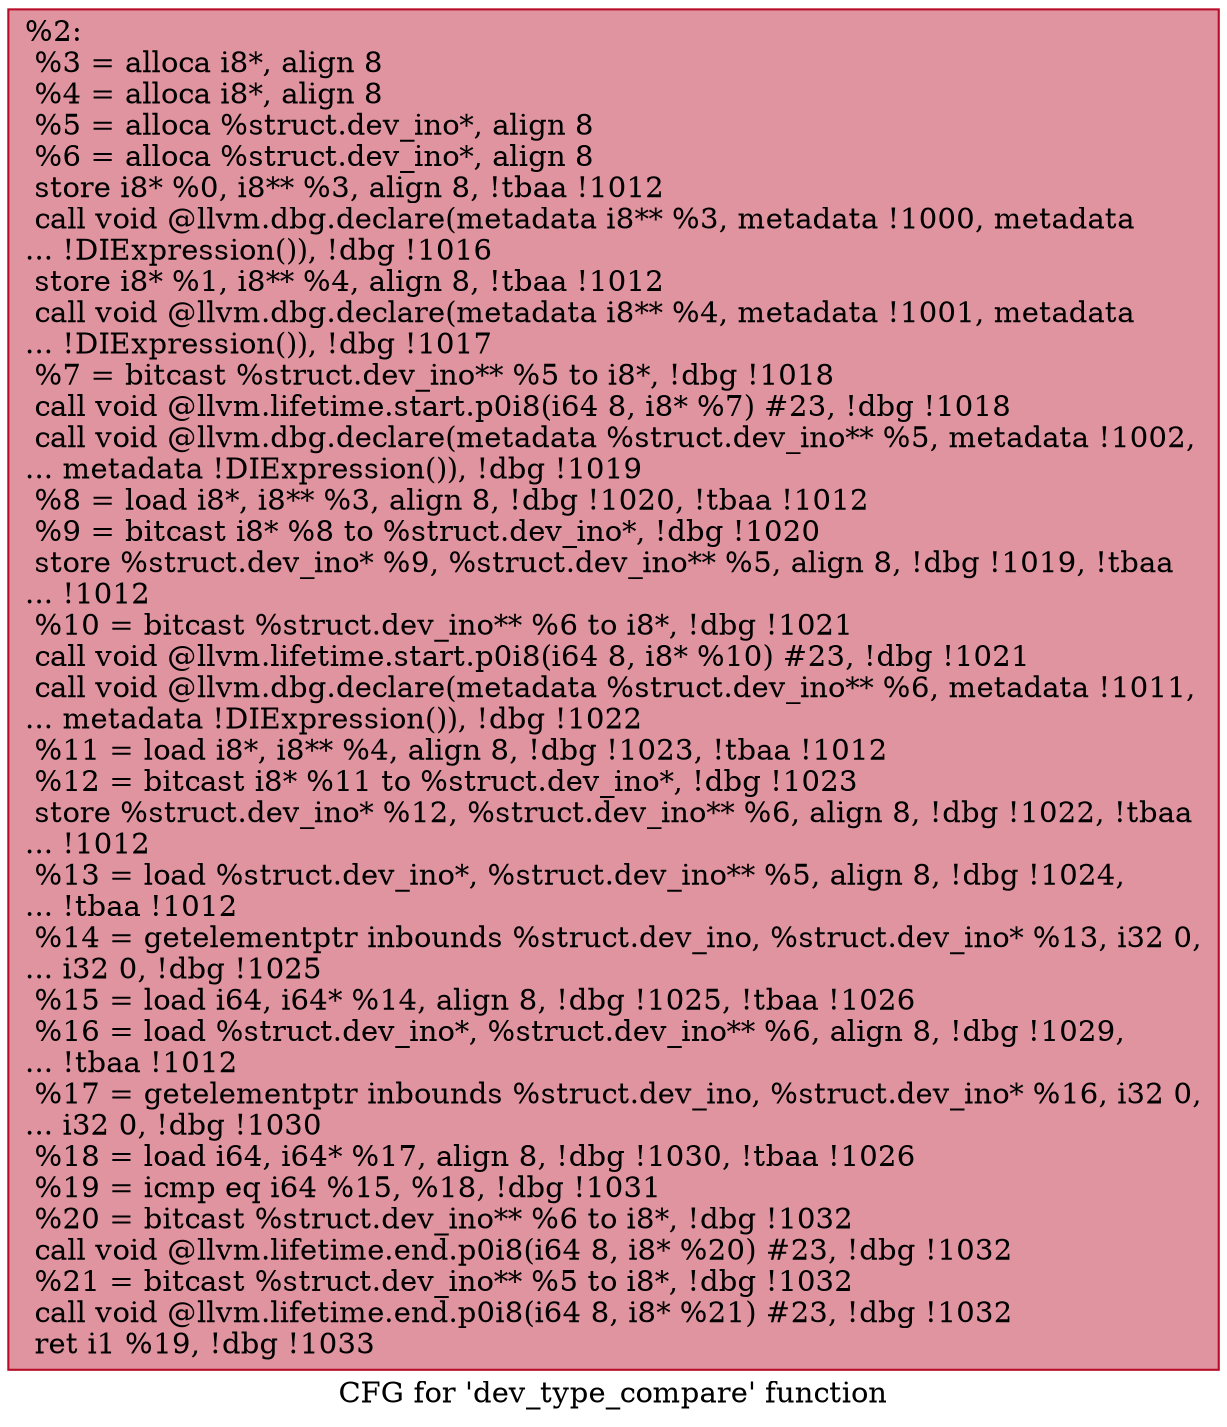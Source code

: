 digraph "CFG for 'dev_type_compare' function" {
	label="CFG for 'dev_type_compare' function";

	Node0x21c0ef0 [shape=record,color="#b70d28ff", style=filled, fillcolor="#b70d2870",label="{%2:\l  %3 = alloca i8*, align 8\l  %4 = alloca i8*, align 8\l  %5 = alloca %struct.dev_ino*, align 8\l  %6 = alloca %struct.dev_ino*, align 8\l  store i8* %0, i8** %3, align 8, !tbaa !1012\l  call void @llvm.dbg.declare(metadata i8** %3, metadata !1000, metadata\l... !DIExpression()), !dbg !1016\l  store i8* %1, i8** %4, align 8, !tbaa !1012\l  call void @llvm.dbg.declare(metadata i8** %4, metadata !1001, metadata\l... !DIExpression()), !dbg !1017\l  %7 = bitcast %struct.dev_ino** %5 to i8*, !dbg !1018\l  call void @llvm.lifetime.start.p0i8(i64 8, i8* %7) #23, !dbg !1018\l  call void @llvm.dbg.declare(metadata %struct.dev_ino** %5, metadata !1002,\l... metadata !DIExpression()), !dbg !1019\l  %8 = load i8*, i8** %3, align 8, !dbg !1020, !tbaa !1012\l  %9 = bitcast i8* %8 to %struct.dev_ino*, !dbg !1020\l  store %struct.dev_ino* %9, %struct.dev_ino** %5, align 8, !dbg !1019, !tbaa\l... !1012\l  %10 = bitcast %struct.dev_ino** %6 to i8*, !dbg !1021\l  call void @llvm.lifetime.start.p0i8(i64 8, i8* %10) #23, !dbg !1021\l  call void @llvm.dbg.declare(metadata %struct.dev_ino** %6, metadata !1011,\l... metadata !DIExpression()), !dbg !1022\l  %11 = load i8*, i8** %4, align 8, !dbg !1023, !tbaa !1012\l  %12 = bitcast i8* %11 to %struct.dev_ino*, !dbg !1023\l  store %struct.dev_ino* %12, %struct.dev_ino** %6, align 8, !dbg !1022, !tbaa\l... !1012\l  %13 = load %struct.dev_ino*, %struct.dev_ino** %5, align 8, !dbg !1024,\l... !tbaa !1012\l  %14 = getelementptr inbounds %struct.dev_ino, %struct.dev_ino* %13, i32 0,\l... i32 0, !dbg !1025\l  %15 = load i64, i64* %14, align 8, !dbg !1025, !tbaa !1026\l  %16 = load %struct.dev_ino*, %struct.dev_ino** %6, align 8, !dbg !1029,\l... !tbaa !1012\l  %17 = getelementptr inbounds %struct.dev_ino, %struct.dev_ino* %16, i32 0,\l... i32 0, !dbg !1030\l  %18 = load i64, i64* %17, align 8, !dbg !1030, !tbaa !1026\l  %19 = icmp eq i64 %15, %18, !dbg !1031\l  %20 = bitcast %struct.dev_ino** %6 to i8*, !dbg !1032\l  call void @llvm.lifetime.end.p0i8(i64 8, i8* %20) #23, !dbg !1032\l  %21 = bitcast %struct.dev_ino** %5 to i8*, !dbg !1032\l  call void @llvm.lifetime.end.p0i8(i64 8, i8* %21) #23, !dbg !1032\l  ret i1 %19, !dbg !1033\l}"];
}
